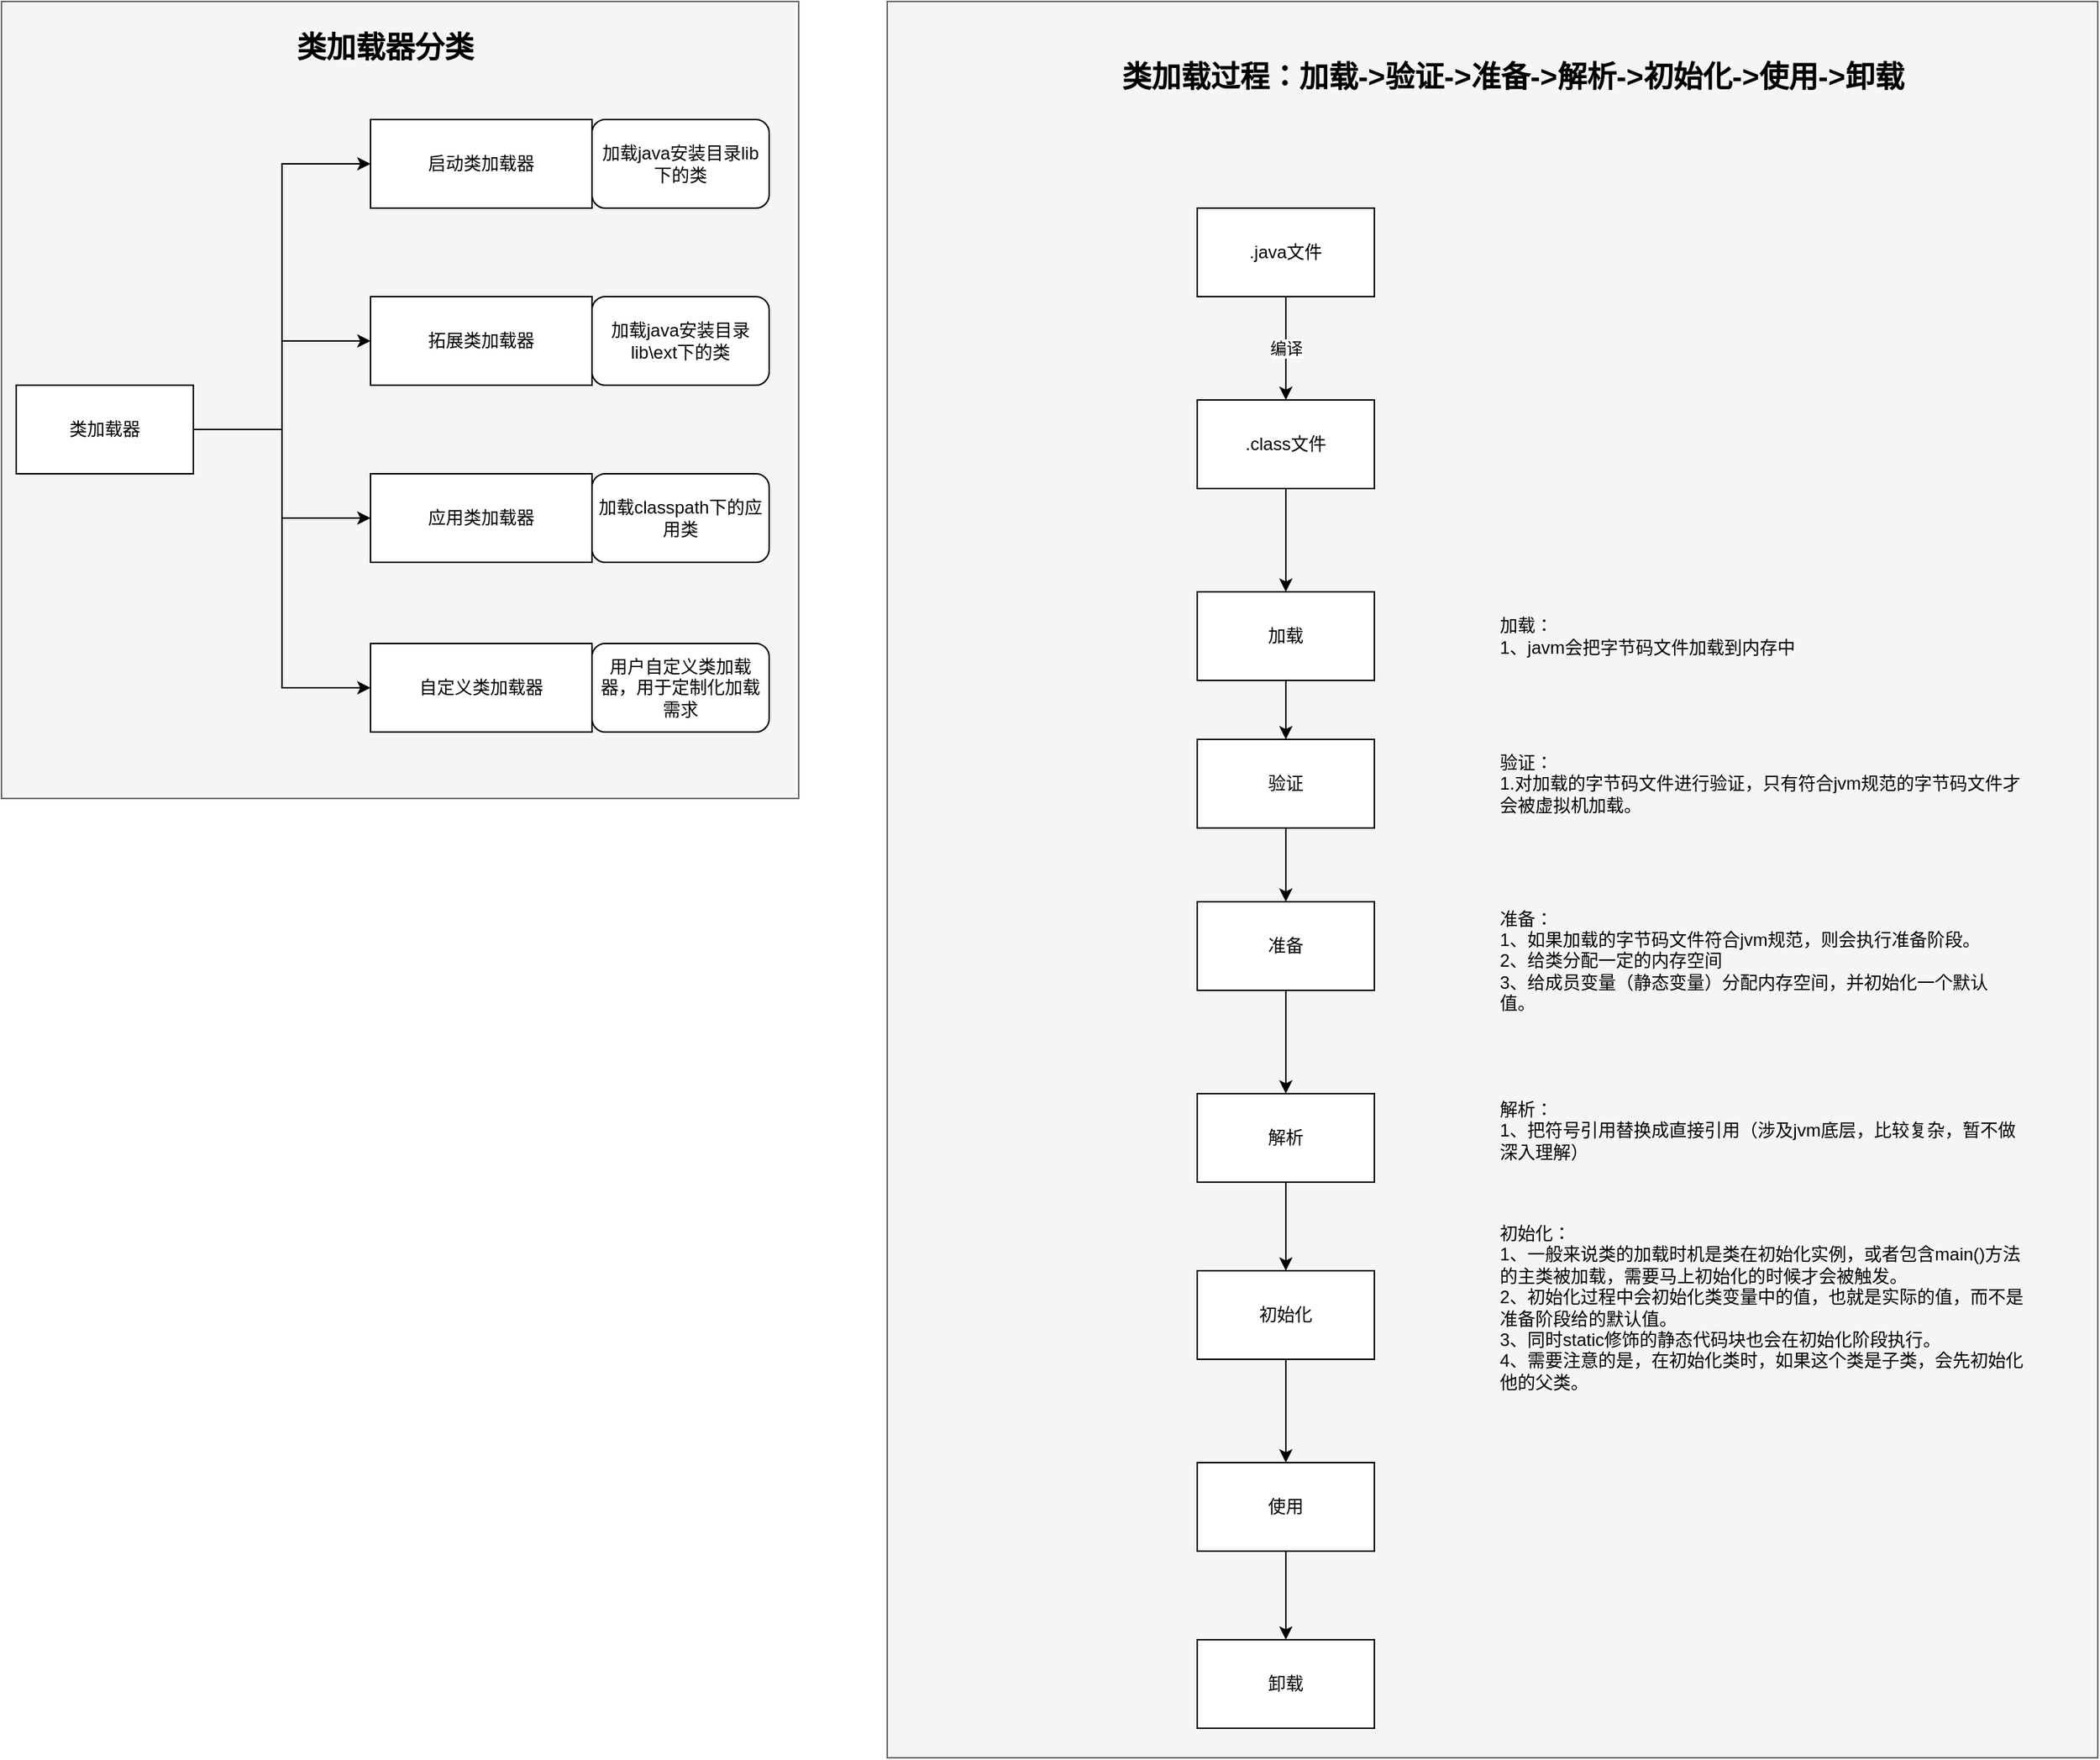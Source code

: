 <mxfile version="14.4.2" type="github">
  <diagram id="xRmWGk2ad85_B9DvnGz3" name="第 1 页">
    <mxGraphModel dx="2249" dy="1941" grid="1" gridSize="10" guides="1" tooltips="1" connect="1" arrows="1" fold="1" page="1" pageScale="1" pageWidth="827" pageHeight="1169" math="0" shadow="0">
      <root>
        <mxCell id="0" />
        <mxCell id="1" parent="0" />
        <mxCell id="4q1zAIv1EgsqxbFNVJgR-64" value="" style="group" vertex="1" connectable="0" parent="1">
          <mxGeometry x="-780" y="-100" width="540" height="540" as="geometry" />
        </mxCell>
        <mxCell id="4q1zAIv1EgsqxbFNVJgR-61" value="" style="whiteSpace=wrap;html=1;aspect=fixed;fontSize=20;align=center;fillColor=#f5f5f5;strokeColor=#666666;fontColor=#333333;" vertex="1" parent="4q1zAIv1EgsqxbFNVJgR-64">
          <mxGeometry width="540" height="540" as="geometry" />
        </mxCell>
        <mxCell id="4q1zAIv1EgsqxbFNVJgR-45" value="类加载器" style="rounded=0;whiteSpace=wrap;html=1;align=center;" vertex="1" parent="4q1zAIv1EgsqxbFNVJgR-64">
          <mxGeometry x="10" y="260" width="120" height="60" as="geometry" />
        </mxCell>
        <mxCell id="4q1zAIv1EgsqxbFNVJgR-46" value="启动类加载器" style="rounded=0;whiteSpace=wrap;html=1;align=center;" vertex="1" parent="4q1zAIv1EgsqxbFNVJgR-64">
          <mxGeometry x="250" y="80" width="150" height="60" as="geometry" />
        </mxCell>
        <mxCell id="4q1zAIv1EgsqxbFNVJgR-52" style="edgeStyle=orthogonalEdgeStyle;rounded=0;orthogonalLoop=1;jettySize=auto;html=1;entryX=0;entryY=0.5;entryDx=0;entryDy=0;exitX=1;exitY=0.5;exitDx=0;exitDy=0;" edge="1" parent="4q1zAIv1EgsqxbFNVJgR-64" source="4q1zAIv1EgsqxbFNVJgR-45" target="4q1zAIv1EgsqxbFNVJgR-46">
          <mxGeometry relative="1" as="geometry" />
        </mxCell>
        <mxCell id="4q1zAIv1EgsqxbFNVJgR-47" value="拓展类加载器" style="rounded=0;whiteSpace=wrap;html=1;align=center;" vertex="1" parent="4q1zAIv1EgsqxbFNVJgR-64">
          <mxGeometry x="250" y="200" width="150" height="60" as="geometry" />
        </mxCell>
        <mxCell id="4q1zAIv1EgsqxbFNVJgR-53" style="edgeStyle=orthogonalEdgeStyle;rounded=0;orthogonalLoop=1;jettySize=auto;html=1;" edge="1" parent="4q1zAIv1EgsqxbFNVJgR-64" source="4q1zAIv1EgsqxbFNVJgR-45" target="4q1zAIv1EgsqxbFNVJgR-47">
          <mxGeometry relative="1" as="geometry" />
        </mxCell>
        <mxCell id="4q1zAIv1EgsqxbFNVJgR-48" value="应用类加载器" style="rounded=0;whiteSpace=wrap;html=1;align=center;" vertex="1" parent="4q1zAIv1EgsqxbFNVJgR-64">
          <mxGeometry x="250" y="320" width="150" height="60" as="geometry" />
        </mxCell>
        <mxCell id="4q1zAIv1EgsqxbFNVJgR-54" style="edgeStyle=orthogonalEdgeStyle;rounded=0;orthogonalLoop=1;jettySize=auto;html=1;entryX=0;entryY=0.5;entryDx=0;entryDy=0;" edge="1" parent="4q1zAIv1EgsqxbFNVJgR-64" source="4q1zAIv1EgsqxbFNVJgR-45" target="4q1zAIv1EgsqxbFNVJgR-48">
          <mxGeometry relative="1" as="geometry" />
        </mxCell>
        <mxCell id="4q1zAIv1EgsqxbFNVJgR-49" value="自定义类加载器" style="rounded=0;whiteSpace=wrap;html=1;align=center;" vertex="1" parent="4q1zAIv1EgsqxbFNVJgR-64">
          <mxGeometry x="250" y="435" width="150" height="60" as="geometry" />
        </mxCell>
        <mxCell id="4q1zAIv1EgsqxbFNVJgR-55" style="edgeStyle=orthogonalEdgeStyle;rounded=0;orthogonalLoop=1;jettySize=auto;html=1;entryX=0;entryY=0.5;entryDx=0;entryDy=0;" edge="1" parent="4q1zAIv1EgsqxbFNVJgR-64" source="4q1zAIv1EgsqxbFNVJgR-45" target="4q1zAIv1EgsqxbFNVJgR-49">
          <mxGeometry relative="1" as="geometry" />
        </mxCell>
        <mxCell id="4q1zAIv1EgsqxbFNVJgR-56" value="加载java安装目录lib下的类" style="rounded=1;whiteSpace=wrap;html=1;align=center;" vertex="1" parent="4q1zAIv1EgsqxbFNVJgR-64">
          <mxGeometry x="400" y="80" width="120" height="60" as="geometry" />
        </mxCell>
        <mxCell id="4q1zAIv1EgsqxbFNVJgR-57" value="加载java安装目录lib\ext下的类" style="rounded=1;whiteSpace=wrap;html=1;align=center;" vertex="1" parent="4q1zAIv1EgsqxbFNVJgR-64">
          <mxGeometry x="400" y="200" width="120" height="60" as="geometry" />
        </mxCell>
        <mxCell id="4q1zAIv1EgsqxbFNVJgR-58" value="加载classpath下的应用类" style="rounded=1;whiteSpace=wrap;html=1;align=center;" vertex="1" parent="4q1zAIv1EgsqxbFNVJgR-64">
          <mxGeometry x="400" y="320" width="120" height="60" as="geometry" />
        </mxCell>
        <mxCell id="4q1zAIv1EgsqxbFNVJgR-59" value="用户自定义类加载器，用于定制化加载需求" style="rounded=1;whiteSpace=wrap;html=1;align=center;" vertex="1" parent="4q1zAIv1EgsqxbFNVJgR-64">
          <mxGeometry x="400" y="435" width="120" height="60" as="geometry" />
        </mxCell>
        <mxCell id="4q1zAIv1EgsqxbFNVJgR-60" value="类加载器分类" style="text;html=1;strokeColor=none;fillColor=none;align=center;verticalAlign=middle;whiteSpace=wrap;rounded=0;fontStyle=1;fontSize=20;" vertex="1" parent="4q1zAIv1EgsqxbFNVJgR-64">
          <mxGeometry x="190" y="20" width="140" height="20" as="geometry" />
        </mxCell>
        <mxCell id="4q1zAIv1EgsqxbFNVJgR-65" value="" style="group" vertex="1" connectable="0" parent="1">
          <mxGeometry x="-180" y="-100" width="820" height="1190" as="geometry" />
        </mxCell>
        <mxCell id="4q1zAIv1EgsqxbFNVJgR-63" value="" style="rounded=0;whiteSpace=wrap;html=1;fontSize=20;align=center;fillColor=#f5f5f5;strokeColor=#666666;fontColor=#333333;" vertex="1" parent="4q1zAIv1EgsqxbFNVJgR-65">
          <mxGeometry width="820" height="1190" as="geometry" />
        </mxCell>
        <mxCell id="4q1zAIv1EgsqxbFNVJgR-4" value="类加载过程：加载-&amp;gt;验证-&amp;gt;准备-&amp;gt;解析-&amp;gt;初始化-&amp;gt;使用-&amp;gt;卸载" style="text;html=1;strokeColor=none;fillColor=none;align=center;verticalAlign=middle;whiteSpace=wrap;rounded=0;fontStyle=1;fontSize=20;" vertex="1" parent="4q1zAIv1EgsqxbFNVJgR-65">
          <mxGeometry x="119" y="40" width="610" height="20" as="geometry" />
        </mxCell>
        <mxCell id="4q1zAIv1EgsqxbFNVJgR-5" value=".class文件" style="rounded=0;whiteSpace=wrap;html=1;" vertex="1" parent="4q1zAIv1EgsqxbFNVJgR-65">
          <mxGeometry x="210" y="270" width="120" height="60" as="geometry" />
        </mxCell>
        <mxCell id="4q1zAIv1EgsqxbFNVJgR-7" value="编译" style="edgeStyle=orthogonalEdgeStyle;rounded=0;orthogonalLoop=1;jettySize=auto;html=1;" edge="1" parent="4q1zAIv1EgsqxbFNVJgR-65" source="4q1zAIv1EgsqxbFNVJgR-6" target="4q1zAIv1EgsqxbFNVJgR-5">
          <mxGeometry relative="1" as="geometry" />
        </mxCell>
        <mxCell id="4q1zAIv1EgsqxbFNVJgR-6" value=".java文件" style="rounded=0;whiteSpace=wrap;html=1;" vertex="1" parent="4q1zAIv1EgsqxbFNVJgR-65">
          <mxGeometry x="210" y="140" width="120" height="60" as="geometry" />
        </mxCell>
        <mxCell id="4q1zAIv1EgsqxbFNVJgR-11" value="加载" style="rounded=0;whiteSpace=wrap;html=1;" vertex="1" parent="4q1zAIv1EgsqxbFNVJgR-65">
          <mxGeometry x="210" y="400" width="120" height="60" as="geometry" />
        </mxCell>
        <mxCell id="4q1zAIv1EgsqxbFNVJgR-16" style="edgeStyle=orthogonalEdgeStyle;rounded=0;orthogonalLoop=1;jettySize=auto;html=1;entryX=0.5;entryY=0;entryDx=0;entryDy=0;" edge="1" parent="4q1zAIv1EgsqxbFNVJgR-65" source="4q1zAIv1EgsqxbFNVJgR-5" target="4q1zAIv1EgsqxbFNVJgR-11">
          <mxGeometry relative="1" as="geometry" />
        </mxCell>
        <mxCell id="4q1zAIv1EgsqxbFNVJgR-13" value="准备" style="rounded=0;whiteSpace=wrap;html=1;" vertex="1" parent="4q1zAIv1EgsqxbFNVJgR-65">
          <mxGeometry x="210" y="610" width="120" height="60" as="geometry" />
        </mxCell>
        <mxCell id="4q1zAIv1EgsqxbFNVJgR-18" value="解析" style="rounded=0;whiteSpace=wrap;html=1;" vertex="1" parent="4q1zAIv1EgsqxbFNVJgR-65">
          <mxGeometry x="210" y="740" width="120" height="60" as="geometry" />
        </mxCell>
        <mxCell id="4q1zAIv1EgsqxbFNVJgR-19" style="edgeStyle=orthogonalEdgeStyle;rounded=0;orthogonalLoop=1;jettySize=auto;html=1;entryX=0.5;entryY=0;entryDx=0;entryDy=0;" edge="1" parent="4q1zAIv1EgsqxbFNVJgR-65" source="4q1zAIv1EgsqxbFNVJgR-13" target="4q1zAIv1EgsqxbFNVJgR-18">
          <mxGeometry relative="1" as="geometry">
            <mxPoint x="280" y="730" as="targetPoint" />
          </mxGeometry>
        </mxCell>
        <mxCell id="4q1zAIv1EgsqxbFNVJgR-20" value="初始化" style="rounded=0;whiteSpace=wrap;html=1;" vertex="1" parent="4q1zAIv1EgsqxbFNVJgR-65">
          <mxGeometry x="210" y="860" width="120" height="60" as="geometry" />
        </mxCell>
        <mxCell id="4q1zAIv1EgsqxbFNVJgR-21" style="edgeStyle=orthogonalEdgeStyle;rounded=0;orthogonalLoop=1;jettySize=auto;html=1;" edge="1" parent="4q1zAIv1EgsqxbFNVJgR-65" source="4q1zAIv1EgsqxbFNVJgR-18" target="4q1zAIv1EgsqxbFNVJgR-20">
          <mxGeometry relative="1" as="geometry" />
        </mxCell>
        <mxCell id="4q1zAIv1EgsqxbFNVJgR-22" value="使用" style="rounded=0;whiteSpace=wrap;html=1;" vertex="1" parent="4q1zAIv1EgsqxbFNVJgR-65">
          <mxGeometry x="210" y="990" width="120" height="60" as="geometry" />
        </mxCell>
        <mxCell id="4q1zAIv1EgsqxbFNVJgR-24" style="edgeStyle=orthogonalEdgeStyle;rounded=0;orthogonalLoop=1;jettySize=auto;html=1;" edge="1" parent="4q1zAIv1EgsqxbFNVJgR-65" source="4q1zAIv1EgsqxbFNVJgR-20" target="4q1zAIv1EgsqxbFNVJgR-22">
          <mxGeometry relative="1" as="geometry" />
        </mxCell>
        <mxCell id="4q1zAIv1EgsqxbFNVJgR-23" value="卸载" style="rounded=0;whiteSpace=wrap;html=1;" vertex="1" parent="4q1zAIv1EgsqxbFNVJgR-65">
          <mxGeometry x="210" y="1110" width="120" height="60" as="geometry" />
        </mxCell>
        <mxCell id="4q1zAIv1EgsqxbFNVJgR-25" style="edgeStyle=orthogonalEdgeStyle;rounded=0;orthogonalLoop=1;jettySize=auto;html=1;" edge="1" parent="4q1zAIv1EgsqxbFNVJgR-65" source="4q1zAIv1EgsqxbFNVJgR-22" target="4q1zAIv1EgsqxbFNVJgR-23">
          <mxGeometry relative="1" as="geometry" />
        </mxCell>
        <mxCell id="4q1zAIv1EgsqxbFNVJgR-26" value="加载：&lt;br&gt;1、javm会把字节码文件加载到内存中&lt;br&gt;" style="text;html=1;strokeColor=none;fillColor=none;align=left;verticalAlign=middle;whiteSpace=wrap;rounded=0;" vertex="1" parent="4q1zAIv1EgsqxbFNVJgR-65">
          <mxGeometry x="413" y="375" width="362" height="110" as="geometry" />
        </mxCell>
        <mxCell id="4q1zAIv1EgsqxbFNVJgR-27" value="准备：&lt;br&gt;1、如果加载的字节码文件符合jvm规范，则会执行准备阶段。&lt;br&gt;2、给类分配一定的内存空间&lt;br&gt;3、给成员变量（静态变量）分配内存空间，并初始化一个默认值。&lt;br&gt;" style="text;html=1;strokeColor=none;fillColor=none;align=left;verticalAlign=middle;whiteSpace=wrap;rounded=0;" vertex="1" parent="4q1zAIv1EgsqxbFNVJgR-65">
          <mxGeometry x="413" y="590" width="352" height="120" as="geometry" />
        </mxCell>
        <mxCell id="4q1zAIv1EgsqxbFNVJgR-30" style="edgeStyle=orthogonalEdgeStyle;rounded=0;orthogonalLoop=1;jettySize=auto;html=1;" edge="1" parent="4q1zAIv1EgsqxbFNVJgR-65" source="4q1zAIv1EgsqxbFNVJgR-28" target="4q1zAIv1EgsqxbFNVJgR-13">
          <mxGeometry relative="1" as="geometry" />
        </mxCell>
        <mxCell id="4q1zAIv1EgsqxbFNVJgR-28" value="验证" style="rounded=0;whiteSpace=wrap;html=1;" vertex="1" parent="4q1zAIv1EgsqxbFNVJgR-65">
          <mxGeometry x="210" y="500" width="120" height="60" as="geometry" />
        </mxCell>
        <mxCell id="4q1zAIv1EgsqxbFNVJgR-29" style="edgeStyle=orthogonalEdgeStyle;rounded=0;orthogonalLoop=1;jettySize=auto;html=1;entryX=0.5;entryY=0;entryDx=0;entryDy=0;" edge="1" parent="4q1zAIv1EgsqxbFNVJgR-65" source="4q1zAIv1EgsqxbFNVJgR-11" target="4q1zAIv1EgsqxbFNVJgR-28">
          <mxGeometry relative="1" as="geometry" />
        </mxCell>
        <mxCell id="4q1zAIv1EgsqxbFNVJgR-31" value="验证：&lt;br&gt;1.对加载的字节码文件进行验证，只有符合jvm规范的字节码文件才会被虚拟机加载。" style="text;html=1;strokeColor=none;fillColor=none;align=left;verticalAlign=middle;whiteSpace=wrap;rounded=0;" vertex="1" parent="4q1zAIv1EgsqxbFNVJgR-65">
          <mxGeometry x="413" y="475" width="362" height="110" as="geometry" />
        </mxCell>
        <mxCell id="4q1zAIv1EgsqxbFNVJgR-32" value="解析：&lt;br&gt;1、把符号引用替换成直接引用（涉及jvm底层，比较复杂，暂不做深入理解）" style="text;html=1;strokeColor=none;fillColor=none;align=left;verticalAlign=middle;whiteSpace=wrap;rounded=0;" vertex="1" parent="4q1zAIv1EgsqxbFNVJgR-65">
          <mxGeometry x="413" y="710" width="362" height="110" as="geometry" />
        </mxCell>
        <mxCell id="4q1zAIv1EgsqxbFNVJgR-33" value="初始化：&lt;br&gt;1、一般来说类的加载时机是类在初始化实例，或者包含main()方法的主类被加载，需要马上初始化的时候才会被触发。&lt;br&gt;2、初始化过程中会初始化类变量中的值，也就是实际的值，而不是准备阶段给的默认值。&lt;br&gt;3、同时static修饰的静态代码块也会在初始化阶段执行。&lt;br&gt;4、需要注意的是，在初始化类时，如果这个类是子类，会先初始化他的父类。" style="text;html=1;strokeColor=none;fillColor=none;align=left;verticalAlign=middle;whiteSpace=wrap;rounded=0;" vertex="1" parent="4q1zAIv1EgsqxbFNVJgR-65">
          <mxGeometry x="413" y="830" width="362" height="110" as="geometry" />
        </mxCell>
      </root>
    </mxGraphModel>
  </diagram>
</mxfile>
